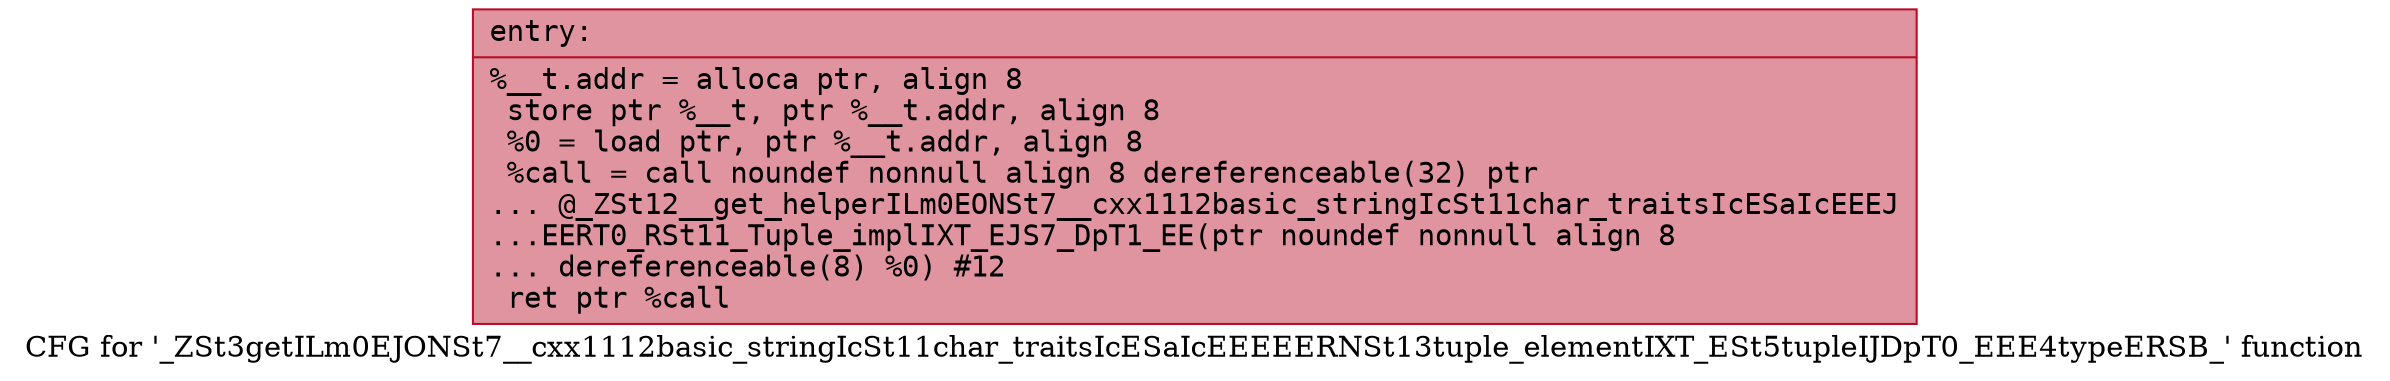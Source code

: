 digraph "CFG for '_ZSt3getILm0EJONSt7__cxx1112basic_stringIcSt11char_traitsIcESaIcEEEEERNSt13tuple_elementIXT_ESt5tupleIJDpT0_EEE4typeERSB_' function" {
	label="CFG for '_ZSt3getILm0EJONSt7__cxx1112basic_stringIcSt11char_traitsIcESaIcEEEEERNSt13tuple_elementIXT_ESt5tupleIJDpT0_EEE4typeERSB_' function";

	Node0x5555abcf8220 [shape=record,color="#b70d28ff", style=filled, fillcolor="#b70d2870" fontname="Courier",label="{entry:\l|  %__t.addr = alloca ptr, align 8\l  store ptr %__t, ptr %__t.addr, align 8\l  %0 = load ptr, ptr %__t.addr, align 8\l  %call = call noundef nonnull align 8 dereferenceable(32) ptr\l... @_ZSt12__get_helperILm0EONSt7__cxx1112basic_stringIcSt11char_traitsIcESaIcEEEJ\l...EERT0_RSt11_Tuple_implIXT_EJS7_DpT1_EE(ptr noundef nonnull align 8\l... dereferenceable(8) %0) #12\l  ret ptr %call\l}"];
}
